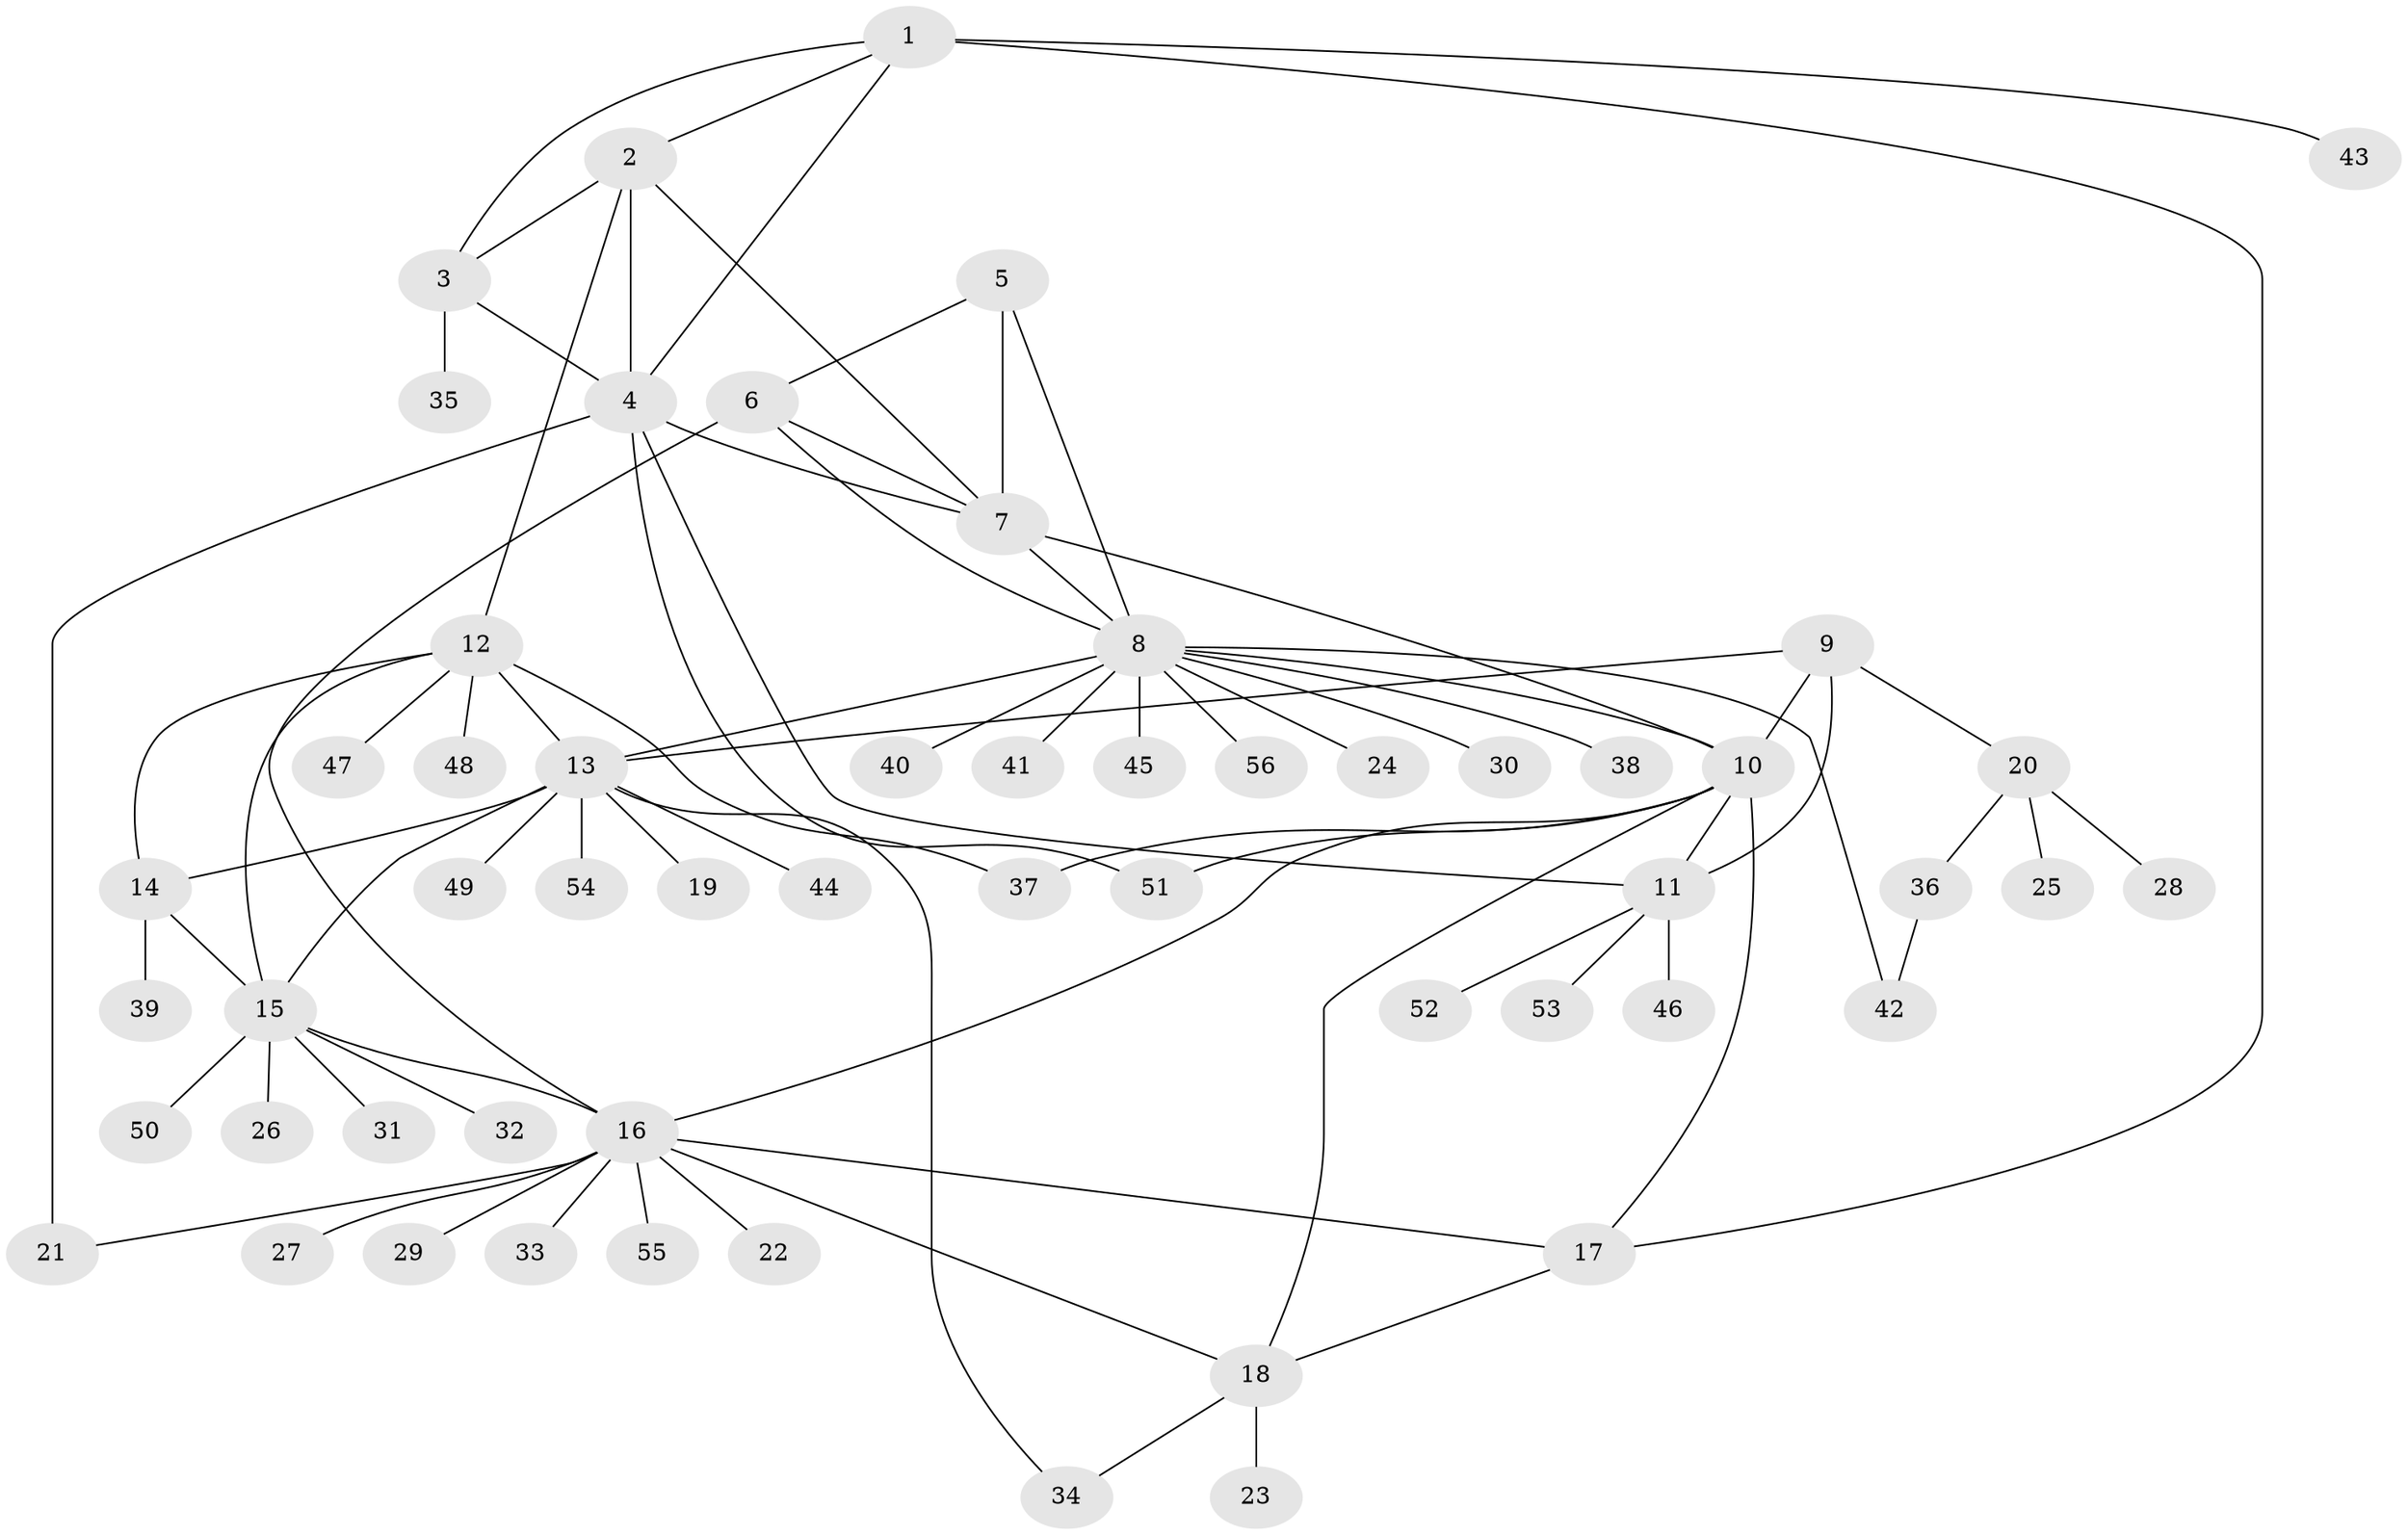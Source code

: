 // original degree distribution, {6: 0.021739130434782608, 5: 0.09782608695652174, 13: 0.010869565217391304, 14: 0.010869565217391304, 3: 0.021739130434782608, 9: 0.03260869565217391, 8: 0.010869565217391304, 11: 0.010869565217391304, 12: 0.010869565217391304, 4: 0.010869565217391304, 1: 0.5652173913043478, 2: 0.1956521739130435}
// Generated by graph-tools (version 1.1) at 2025/52/03/04/25 22:52:41]
// undirected, 56 vertices, 81 edges
graph export_dot {
  node [color=gray90,style=filled];
  1;
  2;
  3;
  4;
  5;
  6;
  7;
  8;
  9;
  10;
  11;
  12;
  13;
  14;
  15;
  16;
  17;
  18;
  19;
  20;
  21;
  22;
  23;
  24;
  25;
  26;
  27;
  28;
  29;
  30;
  31;
  32;
  33;
  34;
  35;
  36;
  37;
  38;
  39;
  40;
  41;
  42;
  43;
  44;
  45;
  46;
  47;
  48;
  49;
  50;
  51;
  52;
  53;
  54;
  55;
  56;
  1 -- 2 [weight=1.0];
  1 -- 3 [weight=1.0];
  1 -- 4 [weight=1.0];
  1 -- 17 [weight=1.0];
  1 -- 43 [weight=1.0];
  2 -- 3 [weight=1.0];
  2 -- 4 [weight=1.0];
  2 -- 7 [weight=1.0];
  2 -- 12 [weight=1.0];
  3 -- 4 [weight=1.0];
  3 -- 35 [weight=1.0];
  4 -- 7 [weight=1.0];
  4 -- 11 [weight=1.0];
  4 -- 21 [weight=6.0];
  4 -- 51 [weight=1.0];
  5 -- 6 [weight=1.0];
  5 -- 7 [weight=2.0];
  5 -- 8 [weight=1.0];
  6 -- 7 [weight=1.0];
  6 -- 8 [weight=1.0];
  6 -- 16 [weight=1.0];
  7 -- 8 [weight=1.0];
  7 -- 10 [weight=1.0];
  8 -- 10 [weight=1.0];
  8 -- 13 [weight=1.0];
  8 -- 24 [weight=1.0];
  8 -- 30 [weight=1.0];
  8 -- 38 [weight=1.0];
  8 -- 40 [weight=1.0];
  8 -- 41 [weight=1.0];
  8 -- 42 [weight=1.0];
  8 -- 45 [weight=1.0];
  8 -- 56 [weight=1.0];
  9 -- 10 [weight=2.0];
  9 -- 11 [weight=2.0];
  9 -- 13 [weight=1.0];
  9 -- 20 [weight=1.0];
  10 -- 11 [weight=1.0];
  10 -- 16 [weight=1.0];
  10 -- 17 [weight=1.0];
  10 -- 18 [weight=1.0];
  10 -- 37 [weight=1.0];
  10 -- 51 [weight=1.0];
  11 -- 46 [weight=1.0];
  11 -- 52 [weight=1.0];
  11 -- 53 [weight=1.0];
  12 -- 13 [weight=1.0];
  12 -- 14 [weight=1.0];
  12 -- 15 [weight=1.0];
  12 -- 37 [weight=2.0];
  12 -- 47 [weight=1.0];
  12 -- 48 [weight=1.0];
  13 -- 14 [weight=1.0];
  13 -- 15 [weight=1.0];
  13 -- 19 [weight=1.0];
  13 -- 34 [weight=1.0];
  13 -- 44 [weight=1.0];
  13 -- 49 [weight=1.0];
  13 -- 54 [weight=1.0];
  14 -- 15 [weight=1.0];
  14 -- 39 [weight=1.0];
  15 -- 16 [weight=1.0];
  15 -- 26 [weight=1.0];
  15 -- 31 [weight=1.0];
  15 -- 32 [weight=1.0];
  15 -- 50 [weight=1.0];
  16 -- 17 [weight=1.0];
  16 -- 18 [weight=1.0];
  16 -- 21 [weight=1.0];
  16 -- 22 [weight=1.0];
  16 -- 27 [weight=1.0];
  16 -- 29 [weight=1.0];
  16 -- 33 [weight=1.0];
  16 -- 55 [weight=1.0];
  17 -- 18 [weight=1.0];
  18 -- 23 [weight=1.0];
  18 -- 34 [weight=1.0];
  20 -- 25 [weight=1.0];
  20 -- 28 [weight=1.0];
  20 -- 36 [weight=1.0];
  36 -- 42 [weight=1.0];
}
